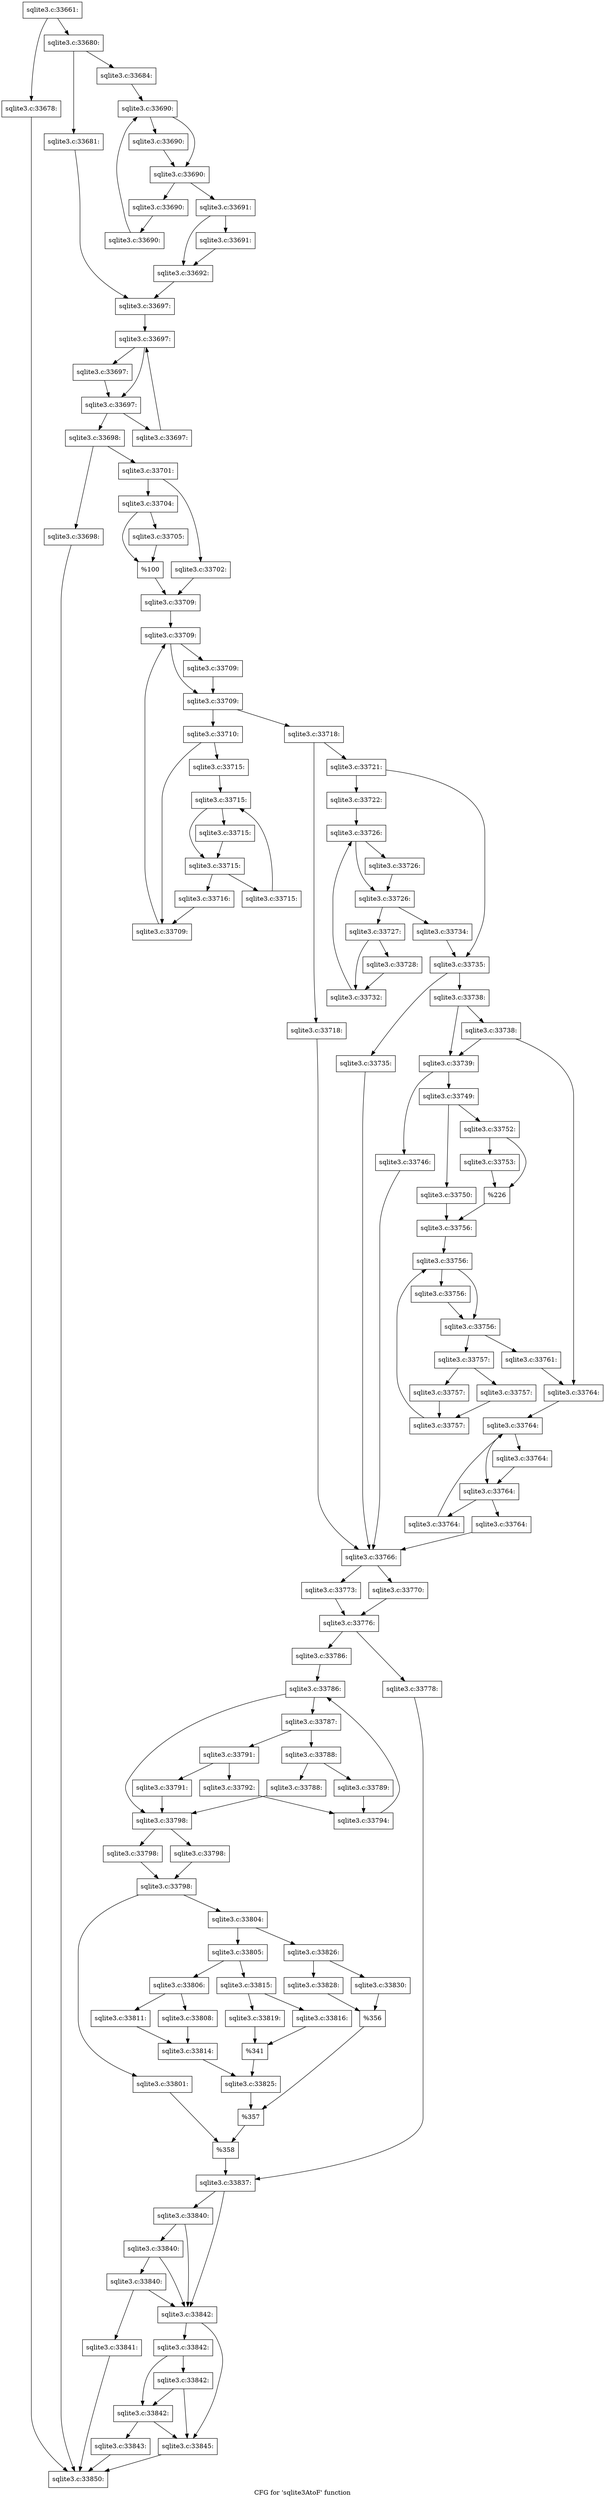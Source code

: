 digraph "CFG for 'sqlite3AtoF' function" {
	label="CFG for 'sqlite3AtoF' function";

	Node0x55c0f7aed310 [shape=record,label="{sqlite3.c:33661:}"];
	Node0x55c0f7aed310 -> Node0x55c0f7af3850;
	Node0x55c0f7aed310 -> Node0x55c0f7af38a0;
	Node0x55c0f7af3850 [shape=record,label="{sqlite3.c:33678:}"];
	Node0x55c0f7af3850 -> Node0x55c0f55819d0;
	Node0x55c0f7af38a0 [shape=record,label="{sqlite3.c:33680:}"];
	Node0x55c0f7af38a0 -> Node0x55c0f7af3d60;
	Node0x55c0f7af38a0 -> Node0x55c0f7af3e00;
	Node0x55c0f7af3d60 [shape=record,label="{sqlite3.c:33681:}"];
	Node0x55c0f7af3d60 -> Node0x55c0f7af3db0;
	Node0x55c0f7af3e00 [shape=record,label="{sqlite3.c:33684:}"];
	Node0x55c0f7af3e00 -> Node0x55c0f7af5180;
	Node0x55c0f7af5180 [shape=record,label="{sqlite3.c:33690:}"];
	Node0x55c0f7af5180 -> Node0x55c0f7af5470;
	Node0x55c0f7af5180 -> Node0x55c0f7af5420;
	Node0x55c0f7af5470 [shape=record,label="{sqlite3.c:33690:}"];
	Node0x55c0f7af5470 -> Node0x55c0f7af5420;
	Node0x55c0f7af5420 [shape=record,label="{sqlite3.c:33690:}"];
	Node0x55c0f7af5420 -> Node0x55c0f7af53a0;
	Node0x55c0f7af5420 -> Node0x55c0f7af4e00;
	Node0x55c0f7af53a0 [shape=record,label="{sqlite3.c:33690:}"];
	Node0x55c0f7af53a0 -> Node0x55c0f7af5310;
	Node0x55c0f7af5310 [shape=record,label="{sqlite3.c:33690:}"];
	Node0x55c0f7af5310 -> Node0x55c0f7af5180;
	Node0x55c0f7af4e00 [shape=record,label="{sqlite3.c:33691:}"];
	Node0x55c0f7af4e00 -> Node0x55c0f7af6370;
	Node0x55c0f7af4e00 -> Node0x55c0f7af63c0;
	Node0x55c0f7af6370 [shape=record,label="{sqlite3.c:33691:}"];
	Node0x55c0f7af6370 -> Node0x55c0f7af63c0;
	Node0x55c0f7af63c0 [shape=record,label="{sqlite3.c:33692:}"];
	Node0x55c0f7af63c0 -> Node0x55c0f7af3db0;
	Node0x55c0f7af3db0 [shape=record,label="{sqlite3.c:33697:}"];
	Node0x55c0f7af3db0 -> Node0x55c0f7af72a0;
	Node0x55c0f7af72a0 [shape=record,label="{sqlite3.c:33697:}"];
	Node0x55c0f7af72a0 -> Node0x55c0f7af74d0;
	Node0x55c0f7af72a0 -> Node0x55c0f7af7480;
	Node0x55c0f7af74d0 [shape=record,label="{sqlite3.c:33697:}"];
	Node0x55c0f7af74d0 -> Node0x55c0f7af7480;
	Node0x55c0f7af7480 [shape=record,label="{sqlite3.c:33697:}"];
	Node0x55c0f7af7480 -> Node0x55c0f7af7dd0;
	Node0x55c0f7af7480 -> Node0x55c0f7af7400;
	Node0x55c0f7af7dd0 [shape=record,label="{sqlite3.c:33697:}"];
	Node0x55c0f7af7dd0 -> Node0x55c0f7af72a0;
	Node0x55c0f7af7400 [shape=record,label="{sqlite3.c:33698:}"];
	Node0x55c0f7af7400 -> Node0x55c0f7af8290;
	Node0x55c0f7af7400 -> Node0x55c0f7af82e0;
	Node0x55c0f7af8290 [shape=record,label="{sqlite3.c:33698:}"];
	Node0x55c0f7af8290 -> Node0x55c0f55819d0;
	Node0x55c0f7af82e0 [shape=record,label="{sqlite3.c:33701:}"];
	Node0x55c0f7af82e0 -> Node0x55c0f7af87a0;
	Node0x55c0f7af82e0 -> Node0x55c0f7af8840;
	Node0x55c0f7af87a0 [shape=record,label="{sqlite3.c:33702:}"];
	Node0x55c0f7af87a0 -> Node0x55c0f7af87f0;
	Node0x55c0f7af8840 [shape=record,label="{sqlite3.c:33704:}"];
	Node0x55c0f7af8840 -> Node0x55c0f7af9220;
	Node0x55c0f7af8840 -> Node0x55c0f7af9270;
	Node0x55c0f7af9220 [shape=record,label="{sqlite3.c:33705:}"];
	Node0x55c0f7af9220 -> Node0x55c0f7af9270;
	Node0x55c0f7af9270 [shape=record,label="{%100}"];
	Node0x55c0f7af9270 -> Node0x55c0f7af87f0;
	Node0x55c0f7af87f0 [shape=record,label="{sqlite3.c:33709:}"];
	Node0x55c0f7af87f0 -> Node0x55c0f7af9b60;
	Node0x55c0f7af9b60 [shape=record,label="{sqlite3.c:33709:}"];
	Node0x55c0f7af9b60 -> Node0x55c0f7af9d90;
	Node0x55c0f7af9b60 -> Node0x55c0f7af9d40;
	Node0x55c0f7af9d90 [shape=record,label="{sqlite3.c:33709:}"];
	Node0x55c0f7af9d90 -> Node0x55c0f7af9d40;
	Node0x55c0f7af9d40 [shape=record,label="{sqlite3.c:33709:}"];
	Node0x55c0f7af9d40 -> Node0x55c0f7afa660;
	Node0x55c0f7af9d40 -> Node0x55c0f7af9cc0;
	Node0x55c0f7afa660 [shape=record,label="{sqlite3.c:33710:}"];
	Node0x55c0f7afa660 -> Node0x55c0f7afb380;
	Node0x55c0f7afa660 -> Node0x55c0f7afb3d0;
	Node0x55c0f7afb380 [shape=record,label="{sqlite3.c:33715:}"];
	Node0x55c0f7afb380 -> Node0x55c0f7afb8f0;
	Node0x55c0f7afb8f0 [shape=record,label="{sqlite3.c:33715:}"];
	Node0x55c0f7afb8f0 -> Node0x55c0f7afbab0;
	Node0x55c0f7afb8f0 -> Node0x55c0f7afba60;
	Node0x55c0f7afbab0 [shape=record,label="{sqlite3.c:33715:}"];
	Node0x55c0f7afbab0 -> Node0x55c0f7afba60;
	Node0x55c0f7afba60 [shape=record,label="{sqlite3.c:33715:}"];
	Node0x55c0f7afba60 -> Node0x55c0f7afc3b0;
	Node0x55c0f7afba60 -> Node0x55c0f7afb9e0;
	Node0x55c0f7afc3b0 [shape=record,label="{sqlite3.c:33715:}"];
	Node0x55c0f7afc3b0 -> Node0x55c0f7afb8f0;
	Node0x55c0f7afb9e0 [shape=record,label="{sqlite3.c:33716:}"];
	Node0x55c0f7afb9e0 -> Node0x55c0f7afb3d0;
	Node0x55c0f7afb3d0 [shape=record,label="{sqlite3.c:33709:}"];
	Node0x55c0f7afb3d0 -> Node0x55c0f7af9b60;
	Node0x55c0f7af9cc0 [shape=record,label="{sqlite3.c:33718:}"];
	Node0x55c0f7af9cc0 -> Node0x55c0f7afccd0;
	Node0x55c0f7af9cc0 -> Node0x55c0f7afcd20;
	Node0x55c0f7afccd0 [shape=record,label="{sqlite3.c:33718:}"];
	Node0x55c0f7afccd0 -> Node0x55c0f7afd860;
	Node0x55c0f7afcd20 [shape=record,label="{sqlite3.c:33721:}"];
	Node0x55c0f7afcd20 -> Node0x55c0f7afd980;
	Node0x55c0f7afcd20 -> Node0x55c0f7afd9d0;
	Node0x55c0f7afd980 [shape=record,label="{sqlite3.c:33722:}"];
	Node0x55c0f7afd980 -> Node0x55c0f7afe310;
	Node0x55c0f7afe310 [shape=record,label="{sqlite3.c:33726:}"];
	Node0x55c0f7afe310 -> Node0x55c0f7afe540;
	Node0x55c0f7afe310 -> Node0x55c0f7afe4f0;
	Node0x55c0f7afe540 [shape=record,label="{sqlite3.c:33726:}"];
	Node0x55c0f7afe540 -> Node0x55c0f7afe4f0;
	Node0x55c0f7afe4f0 [shape=record,label="{sqlite3.c:33726:}"];
	Node0x55c0f7afe4f0 -> Node0x55c0f7afee40;
	Node0x55c0f7afe4f0 -> Node0x55c0f7afe470;
	Node0x55c0f7afee40 [shape=record,label="{sqlite3.c:33727:}"];
	Node0x55c0f7afee40 -> Node0x55c0f7aff050;
	Node0x55c0f7afee40 -> Node0x55c0f7aff0a0;
	Node0x55c0f7aff050 [shape=record,label="{sqlite3.c:33728:}"];
	Node0x55c0f7aff050 -> Node0x55c0f7aff0a0;
	Node0x55c0f7aff0a0 [shape=record,label="{sqlite3.c:33732:}"];
	Node0x55c0f7aff0a0 -> Node0x55c0f7afe310;
	Node0x55c0f7afe470 [shape=record,label="{sqlite3.c:33734:}"];
	Node0x55c0f7afe470 -> Node0x55c0f7afd9d0;
	Node0x55c0f7afd9d0 [shape=record,label="{sqlite3.c:33735:}"];
	Node0x55c0f7afd9d0 -> Node0x55c0f7b00500;
	Node0x55c0f7afd9d0 -> Node0x55c0f7b00550;
	Node0x55c0f7b00500 [shape=record,label="{sqlite3.c:33735:}"];
	Node0x55c0f7b00500 -> Node0x55c0f7afd860;
	Node0x55c0f7b00550 [shape=record,label="{sqlite3.c:33738:}"];
	Node0x55c0f7b00550 -> Node0x55c0f7b009c0;
	Node0x55c0f7b00550 -> Node0x55c0f7b00a60;
	Node0x55c0f7b00a60 [shape=record,label="{sqlite3.c:33738:}"];
	Node0x55c0f7b00a60 -> Node0x55c0f7b009c0;
	Node0x55c0f7b00a60 -> Node0x55c0f7b00a10;
	Node0x55c0f7b009c0 [shape=record,label="{sqlite3.c:33739:}"];
	Node0x55c0f7b009c0 -> Node0x55c0f7b018b0;
	Node0x55c0f7b009c0 -> Node0x55c0f7b01900;
	Node0x55c0f7b018b0 [shape=record,label="{sqlite3.c:33746:}"];
	Node0x55c0f7b018b0 -> Node0x55c0f7afd860;
	Node0x55c0f7b01900 [shape=record,label="{sqlite3.c:33749:}"];
	Node0x55c0f7b01900 -> Node0x55c0f7b01d70;
	Node0x55c0f7b01900 -> Node0x55c0f7b01e10;
	Node0x55c0f7b01d70 [shape=record,label="{sqlite3.c:33750:}"];
	Node0x55c0f7b01d70 -> Node0x55c0f7b01dc0;
	Node0x55c0f7b01e10 [shape=record,label="{sqlite3.c:33752:}"];
	Node0x55c0f7b01e10 -> Node0x55c0f7b027f0;
	Node0x55c0f7b01e10 -> Node0x55c0f7b02840;
	Node0x55c0f7b027f0 [shape=record,label="{sqlite3.c:33753:}"];
	Node0x55c0f7b027f0 -> Node0x55c0f7b02840;
	Node0x55c0f7b02840 [shape=record,label="{%226}"];
	Node0x55c0f7b02840 -> Node0x55c0f7b01dc0;
	Node0x55c0f7b01dc0 [shape=record,label="{sqlite3.c:33756:}"];
	Node0x55c0f7b01dc0 -> Node0x55c0f7b03130;
	Node0x55c0f7b03130 [shape=record,label="{sqlite3.c:33756:}"];
	Node0x55c0f7b03130 -> Node0x55c0f7b03360;
	Node0x55c0f7b03130 -> Node0x55c0f7b03310;
	Node0x55c0f7b03360 [shape=record,label="{sqlite3.c:33756:}"];
	Node0x55c0f7b03360 -> Node0x55c0f7b03310;
	Node0x55c0f7b03310 [shape=record,label="{sqlite3.c:33756:}"];
	Node0x55c0f7b03310 -> Node0x55c0f7b03c60;
	Node0x55c0f7b03310 -> Node0x55c0f7b03290;
	Node0x55c0f7b03c60 [shape=record,label="{sqlite3.c:33757:}"];
	Node0x55c0f7b03c60 -> Node0x55c0f7b03e60;
	Node0x55c0f7b03c60 -> Node0x55c0f7b03eb0;
	Node0x55c0f7b03e60 [shape=record,label="{sqlite3.c:33757:}"];
	Node0x55c0f7b03e60 -> Node0x55c0f7b03f00;
	Node0x55c0f7b03eb0 [shape=record,label="{sqlite3.c:33757:}"];
	Node0x55c0f7b03eb0 -> Node0x55c0f7b03f00;
	Node0x55c0f7b03f00 [shape=record,label="{sqlite3.c:33757:}"];
	Node0x55c0f7b03f00 -> Node0x55c0f7b03130;
	Node0x55c0f7b03290 [shape=record,label="{sqlite3.c:33761:}"];
	Node0x55c0f7b03290 -> Node0x55c0f7b00a10;
	Node0x55c0f7b00a10 [shape=record,label="{sqlite3.c:33764:}"];
	Node0x55c0f7b00a10 -> Node0x55c0f7b04e90;
	Node0x55c0f7b04e90 [shape=record,label="{sqlite3.c:33764:}"];
	Node0x55c0f7b04e90 -> Node0x55c0f7b050c0;
	Node0x55c0f7b04e90 -> Node0x55c0f7b05070;
	Node0x55c0f7b050c0 [shape=record,label="{sqlite3.c:33764:}"];
	Node0x55c0f7b050c0 -> Node0x55c0f7b05070;
	Node0x55c0f7b05070 [shape=record,label="{sqlite3.c:33764:}"];
	Node0x55c0f7b05070 -> Node0x55c0f7b05990;
	Node0x55c0f7b05070 -> Node0x55c0f7b04ff0;
	Node0x55c0f7b05990 [shape=record,label="{sqlite3.c:33764:}"];
	Node0x55c0f7b05990 -> Node0x55c0f7b04e90;
	Node0x55c0f7b04ff0 [shape=record,label="{sqlite3.c:33764:}"];
	Node0x55c0f7b04ff0 -> Node0x55c0f7afd860;
	Node0x55c0f7afd860 [shape=record,label="{sqlite3.c:33766:}"];
	Node0x55c0f7afd860 -> Node0x55c0f7b06410;
	Node0x55c0f7afd860 -> Node0x55c0f7b064b0;
	Node0x55c0f7b06410 [shape=record,label="{sqlite3.c:33770:}"];
	Node0x55c0f7b06410 -> Node0x55c0f7b06460;
	Node0x55c0f7b064b0 [shape=record,label="{sqlite3.c:33773:}"];
	Node0x55c0f7b064b0 -> Node0x55c0f7b06460;
	Node0x55c0f7b06460 [shape=record,label="{sqlite3.c:33776:}"];
	Node0x55c0f7b06460 -> Node0x55c0f7b06f50;
	Node0x55c0f7b06460 -> Node0x55c0f7b06ff0;
	Node0x55c0f7b06f50 [shape=record,label="{sqlite3.c:33778:}"];
	Node0x55c0f7b06f50 -> Node0x55c0f7b06fa0;
	Node0x55c0f7b06ff0 [shape=record,label="{sqlite3.c:33786:}"];
	Node0x55c0f7b06ff0 -> Node0x55c0f7b07930;
	Node0x55c0f7b07930 [shape=record,label="{sqlite3.c:33786:}"];
	Node0x55c0f7b07930 -> Node0x55c0f7b07ce0;
	Node0x55c0f7b07930 -> Node0x55c0f7b07a90;
	Node0x55c0f7b07ce0 [shape=record,label="{sqlite3.c:33787:}"];
	Node0x55c0f7b07ce0 -> Node0x55c0f7b07ef0;
	Node0x55c0f7b07ce0 -> Node0x55c0f7b07f90;
	Node0x55c0f7b07ef0 [shape=record,label="{sqlite3.c:33788:}"];
	Node0x55c0f7b07ef0 -> Node0x55c0f7b08330;
	Node0x55c0f7b07ef0 -> Node0x55c0f7b08380;
	Node0x55c0f7b08330 [shape=record,label="{sqlite3.c:33788:}"];
	Node0x55c0f7b08330 -> Node0x55c0f7b07a90;
	Node0x55c0f7b08380 [shape=record,label="{sqlite3.c:33789:}"];
	Node0x55c0f7b08380 -> Node0x55c0f7b07f40;
	Node0x55c0f7b07f90 [shape=record,label="{sqlite3.c:33791:}"];
	Node0x55c0f7b07f90 -> Node0x55c0f7b08b60;
	Node0x55c0f7b07f90 -> Node0x55c0f7b08bb0;
	Node0x55c0f7b08b60 [shape=record,label="{sqlite3.c:33791:}"];
	Node0x55c0f7b08b60 -> Node0x55c0f7b07a90;
	Node0x55c0f7b08bb0 [shape=record,label="{sqlite3.c:33792:}"];
	Node0x55c0f7b08bb0 -> Node0x55c0f7b07f40;
	Node0x55c0f7b07f40 [shape=record,label="{sqlite3.c:33794:}"];
	Node0x55c0f7b07f40 -> Node0x55c0f7b07930;
	Node0x55c0f7b07a90 [shape=record,label="{sqlite3.c:33798:}"];
	Node0x55c0f7b07a90 -> Node0x55c0f7b09680;
	Node0x55c0f7b07a90 -> Node0x55c0f7b096d0;
	Node0x55c0f7b09680 [shape=record,label="{sqlite3.c:33798:}"];
	Node0x55c0f7b09680 -> Node0x55c0f7b09720;
	Node0x55c0f7b096d0 [shape=record,label="{sqlite3.c:33798:}"];
	Node0x55c0f7b096d0 -> Node0x55c0f7b09720;
	Node0x55c0f7b09720 [shape=record,label="{sqlite3.c:33798:}"];
	Node0x55c0f7b09720 -> Node0x55c0f7b09dd0;
	Node0x55c0f7b09720 -> Node0x55c0f7b09e70;
	Node0x55c0f7b09dd0 [shape=record,label="{sqlite3.c:33801:}"];
	Node0x55c0f7b09dd0 -> Node0x55c0f7b09e20;
	Node0x55c0f7b09e70 [shape=record,label="{sqlite3.c:33804:}"];
	Node0x55c0f7b09e70 -> Node0x55c0f7b0a580;
	Node0x55c0f7b09e70 -> Node0x55c0f7b0a620;
	Node0x55c0f7b0a580 [shape=record,label="{sqlite3.c:33805:}"];
	Node0x55c0f7b0a580 -> Node0x55c0f7b0aa60;
	Node0x55c0f7b0a580 -> Node0x55c0f7b0ab00;
	Node0x55c0f7b0aa60 [shape=record,label="{sqlite3.c:33806:}"];
	Node0x55c0f7b0aa60 -> Node0x55c0f55817a0;
	Node0x55c0f7b0aa60 -> Node0x55c0f7b0bb30;
	Node0x55c0f55817a0 [shape=record,label="{sqlite3.c:33808:}"];
	Node0x55c0f55817a0 -> Node0x55c0f7b0b7e0;
	Node0x55c0f7b0bb30 [shape=record,label="{sqlite3.c:33811:}"];
	Node0x55c0f7b0bb30 -> Node0x55c0f7b0b7e0;
	Node0x55c0f7b0b7e0 [shape=record,label="{sqlite3.c:33814:}"];
	Node0x55c0f7b0b7e0 -> Node0x55c0f7b0aab0;
	Node0x55c0f7b0ab00 [shape=record,label="{sqlite3.c:33815:}"];
	Node0x55c0f7b0ab00 -> Node0x55c0f7b0c960;
	Node0x55c0f7b0ab00 -> Node0x55c0f7b0ca00;
	Node0x55c0f7b0c960 [shape=record,label="{sqlite3.c:33816:}"];
	Node0x55c0f7b0c960 -> Node0x55c0f7b0c9b0;
	Node0x55c0f7b0ca00 [shape=record,label="{sqlite3.c:33819:}"];
	Node0x55c0f7b0ca00 -> Node0x55c0f7b0c9b0;
	Node0x55c0f7b0c9b0 [shape=record,label="{%341}"];
	Node0x55c0f7b0c9b0 -> Node0x55c0f7b0aab0;
	Node0x55c0f7b0aab0 [shape=record,label="{sqlite3.c:33825:}"];
	Node0x55c0f7b0aab0 -> Node0x55c0f7b0a5d0;
	Node0x55c0f7b0a620 [shape=record,label="{sqlite3.c:33826:}"];
	Node0x55c0f7b0a620 -> Node0x55c0f7b0dda0;
	Node0x55c0f7b0a620 -> Node0x55c0f7b0de40;
	Node0x55c0f7b0dda0 [shape=record,label="{sqlite3.c:33828:}"];
	Node0x55c0f7b0dda0 -> Node0x55c0f7b0ddf0;
	Node0x55c0f7b0de40 [shape=record,label="{sqlite3.c:33830:}"];
	Node0x55c0f7b0de40 -> Node0x55c0f7b0ddf0;
	Node0x55c0f7b0ddf0 [shape=record,label="{%356}"];
	Node0x55c0f7b0ddf0 -> Node0x55c0f7b0a5d0;
	Node0x55c0f7b0a5d0 [shape=record,label="{%357}"];
	Node0x55c0f7b0a5d0 -> Node0x55c0f7b09e20;
	Node0x55c0f7b09e20 [shape=record,label="{%358}"];
	Node0x55c0f7b09e20 -> Node0x55c0f7b06fa0;
	Node0x55c0f7b06fa0 [shape=record,label="{sqlite3.c:33837:}"];
	Node0x55c0f7b06fa0 -> Node0x55c0f7b0f2e0;
	Node0x55c0f7b06fa0 -> Node0x55c0f7b0f190;
	Node0x55c0f7b0f2e0 [shape=record,label="{sqlite3.c:33840:}"];
	Node0x55c0f7b0f2e0 -> Node0x55c0f7b0f260;
	Node0x55c0f7b0f2e0 -> Node0x55c0f7b0f190;
	Node0x55c0f7b0f260 [shape=record,label="{sqlite3.c:33840:}"];
	Node0x55c0f7b0f260 -> Node0x55c0f7b0f1e0;
	Node0x55c0f7b0f260 -> Node0x55c0f7b0f190;
	Node0x55c0f7b0f1e0 [shape=record,label="{sqlite3.c:33840:}"];
	Node0x55c0f7b0f1e0 -> Node0x55c0f7b0f0f0;
	Node0x55c0f7b0f1e0 -> Node0x55c0f7b0f190;
	Node0x55c0f7b0f0f0 [shape=record,label="{sqlite3.c:33841:}"];
	Node0x55c0f7b0f0f0 -> Node0x55c0f55819d0;
	Node0x55c0f7b0f190 [shape=record,label="{sqlite3.c:33842:}"];
	Node0x55c0f7b0f190 -> Node0x55c0f7b10120;
	Node0x55c0f7b0f190 -> Node0x55c0f7b10050;
	Node0x55c0f7b10120 [shape=record,label="{sqlite3.c:33842:}"];
	Node0x55c0f7b10120 -> Node0x55c0f7b100a0;
	Node0x55c0f7b10120 -> Node0x55c0f7b10450;
	Node0x55c0f7b10450 [shape=record,label="{sqlite3.c:33842:}"];
	Node0x55c0f7b10450 -> Node0x55c0f7b100a0;
	Node0x55c0f7b10450 -> Node0x55c0f7b10050;
	Node0x55c0f7b100a0 [shape=record,label="{sqlite3.c:33842:}"];
	Node0x55c0f7b100a0 -> Node0x55c0f7b0ffb0;
	Node0x55c0f7b100a0 -> Node0x55c0f7b10050;
	Node0x55c0f7b0ffb0 [shape=record,label="{sqlite3.c:33843:}"];
	Node0x55c0f7b0ffb0 -> Node0x55c0f55819d0;
	Node0x55c0f7b10050 [shape=record,label="{sqlite3.c:33845:}"];
	Node0x55c0f7b10050 -> Node0x55c0f55819d0;
	Node0x55c0f55819d0 [shape=record,label="{sqlite3.c:33850:}"];
}
